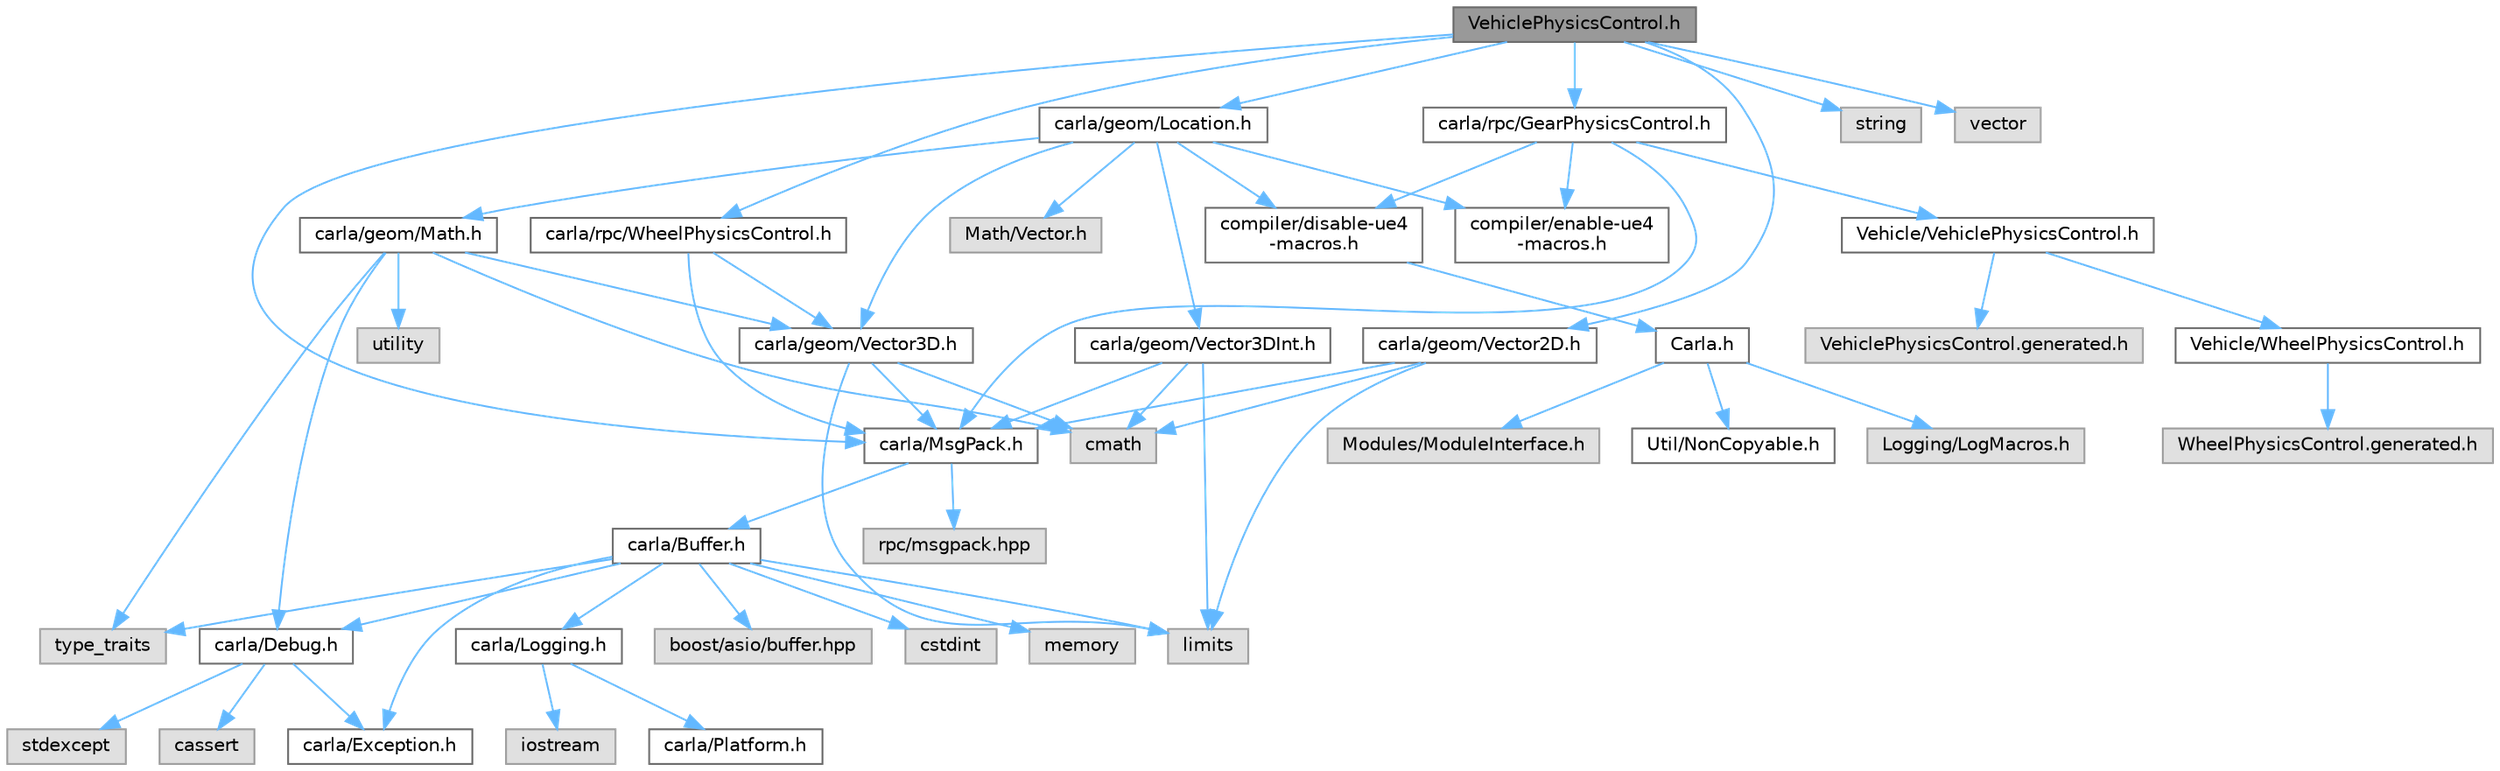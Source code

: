 digraph "VehiclePhysicsControl.h"
{
 // INTERACTIVE_SVG=YES
 // LATEX_PDF_SIZE
  bgcolor="transparent";
  edge [fontname=Helvetica,fontsize=10,labelfontname=Helvetica,labelfontsize=10];
  node [fontname=Helvetica,fontsize=10,shape=box,height=0.2,width=0.4];
  Node1 [id="Node000001",label="VehiclePhysicsControl.h",height=0.2,width=0.4,color="gray40", fillcolor="grey60", style="filled", fontcolor="black",tooltip=" "];
  Node1 -> Node2 [id="edge1_Node000001_Node000002",color="steelblue1",style="solid",tooltip=" "];
  Node2 [id="Node000002",label="carla/MsgPack.h",height=0.2,width=0.4,color="grey40", fillcolor="white", style="filled",URL="$d9/d6f/MsgPack_8h.html",tooltip=" "];
  Node2 -> Node3 [id="edge2_Node000002_Node000003",color="steelblue1",style="solid",tooltip=" "];
  Node3 [id="Node000003",label="carla/Buffer.h",height=0.2,width=0.4,color="grey40", fillcolor="white", style="filled",URL="$d2/dda/carla_2Buffer_8h.html",tooltip=" "];
  Node3 -> Node4 [id="edge3_Node000003_Node000004",color="steelblue1",style="solid",tooltip=" "];
  Node4 [id="Node000004",label="carla/Debug.h",height=0.2,width=0.4,color="grey40", fillcolor="white", style="filled",URL="$d4/deb/Debug_8h.html",tooltip=" "];
  Node4 -> Node5 [id="edge4_Node000004_Node000005",color="steelblue1",style="solid",tooltip=" "];
  Node5 [id="Node000005",label="carla/Exception.h",height=0.2,width=0.4,color="grey40", fillcolor="white", style="filled",URL="$d8/d8a/Exception_8h.html",tooltip=" "];
  Node4 -> Node6 [id="edge5_Node000004_Node000006",color="steelblue1",style="solid",tooltip=" "];
  Node6 [id="Node000006",label="stdexcept",height=0.2,width=0.4,color="grey60", fillcolor="#E0E0E0", style="filled",tooltip=" "];
  Node4 -> Node7 [id="edge6_Node000004_Node000007",color="steelblue1",style="solid",tooltip=" "];
  Node7 [id="Node000007",label="cassert",height=0.2,width=0.4,color="grey60", fillcolor="#E0E0E0", style="filled",tooltip=" "];
  Node3 -> Node5 [id="edge7_Node000003_Node000005",color="steelblue1",style="solid",tooltip=" "];
  Node3 -> Node8 [id="edge8_Node000003_Node000008",color="steelblue1",style="solid",tooltip=" "];
  Node8 [id="Node000008",label="carla/Logging.h",height=0.2,width=0.4,color="grey40", fillcolor="white", style="filled",URL="$de/d87/Logging_8h.html",tooltip=" "];
  Node8 -> Node9 [id="edge9_Node000008_Node000009",color="steelblue1",style="solid",tooltip=" "];
  Node9 [id="Node000009",label="carla/Platform.h",height=0.2,width=0.4,color="grey40", fillcolor="white", style="filled",URL="$d9/dd0/Platform_8h.html",tooltip=" "];
  Node8 -> Node10 [id="edge10_Node000008_Node000010",color="steelblue1",style="solid",tooltip=" "];
  Node10 [id="Node000010",label="iostream",height=0.2,width=0.4,color="grey60", fillcolor="#E0E0E0", style="filled",tooltip=" "];
  Node3 -> Node11 [id="edge11_Node000003_Node000011",color="steelblue1",style="solid",tooltip=" "];
  Node11 [id="Node000011",label="boost/asio/buffer.hpp",height=0.2,width=0.4,color="grey60", fillcolor="#E0E0E0", style="filled",tooltip=" "];
  Node3 -> Node12 [id="edge12_Node000003_Node000012",color="steelblue1",style="solid",tooltip=" "];
  Node12 [id="Node000012",label="cstdint",height=0.2,width=0.4,color="grey60", fillcolor="#E0E0E0", style="filled",tooltip=" "];
  Node3 -> Node13 [id="edge13_Node000003_Node000013",color="steelblue1",style="solid",tooltip=" "];
  Node13 [id="Node000013",label="limits",height=0.2,width=0.4,color="grey60", fillcolor="#E0E0E0", style="filled",tooltip=" "];
  Node3 -> Node14 [id="edge14_Node000003_Node000014",color="steelblue1",style="solid",tooltip=" "];
  Node14 [id="Node000014",label="memory",height=0.2,width=0.4,color="grey60", fillcolor="#E0E0E0", style="filled",tooltip=" "];
  Node3 -> Node15 [id="edge15_Node000003_Node000015",color="steelblue1",style="solid",tooltip=" "];
  Node15 [id="Node000015",label="type_traits",height=0.2,width=0.4,color="grey60", fillcolor="#E0E0E0", style="filled",tooltip=" "];
  Node2 -> Node16 [id="edge16_Node000002_Node000016",color="steelblue1",style="solid",tooltip=" "];
  Node16 [id="Node000016",label="rpc/msgpack.hpp",height=0.2,width=0.4,color="grey60", fillcolor="#E0E0E0", style="filled",tooltip=" "];
  Node1 -> Node17 [id="edge17_Node000001_Node000017",color="steelblue1",style="solid",tooltip=" "];
  Node17 [id="Node000017",label="carla/geom/Location.h",height=0.2,width=0.4,color="grey40", fillcolor="white", style="filled",URL="$d9/d8b/geom_2Location_8h.html",tooltip=" "];
  Node17 -> Node18 [id="edge18_Node000017_Node000018",color="steelblue1",style="solid",tooltip=" "];
  Node18 [id="Node000018",label="carla/geom/Vector3D.h",height=0.2,width=0.4,color="grey40", fillcolor="white", style="filled",URL="$de/d70/geom_2Vector3D_8h.html",tooltip=" "];
  Node18 -> Node2 [id="edge19_Node000018_Node000002",color="steelblue1",style="solid",tooltip=" "];
  Node18 -> Node19 [id="edge20_Node000018_Node000019",color="steelblue1",style="solid",tooltip=" "];
  Node19 [id="Node000019",label="cmath",height=0.2,width=0.4,color="grey60", fillcolor="#E0E0E0", style="filled",tooltip=" "];
  Node18 -> Node13 [id="edge21_Node000018_Node000013",color="steelblue1",style="solid",tooltip=" "];
  Node17 -> Node20 [id="edge22_Node000017_Node000020",color="steelblue1",style="solid",tooltip=" "];
  Node20 [id="Node000020",label="carla/geom/Vector3DInt.h",height=0.2,width=0.4,color="grey40", fillcolor="white", style="filled",URL="$d1/da4/Vector3DInt_8h.html",tooltip=" "];
  Node20 -> Node2 [id="edge23_Node000020_Node000002",color="steelblue1",style="solid",tooltip=" "];
  Node20 -> Node19 [id="edge24_Node000020_Node000019",color="steelblue1",style="solid",tooltip=" "];
  Node20 -> Node13 [id="edge25_Node000020_Node000013",color="steelblue1",style="solid",tooltip=" "];
  Node17 -> Node21 [id="edge26_Node000017_Node000021",color="steelblue1",style="solid",tooltip=" "];
  Node21 [id="Node000021",label="carla/geom/Math.h",height=0.2,width=0.4,color="grey40", fillcolor="white", style="filled",URL="$db/d8a/Math_8h.html",tooltip=" "];
  Node21 -> Node4 [id="edge27_Node000021_Node000004",color="steelblue1",style="solid",tooltip=" "];
  Node21 -> Node18 [id="edge28_Node000021_Node000018",color="steelblue1",style="solid",tooltip=" "];
  Node21 -> Node19 [id="edge29_Node000021_Node000019",color="steelblue1",style="solid",tooltip=" "];
  Node21 -> Node15 [id="edge30_Node000021_Node000015",color="steelblue1",style="solid",tooltip=" "];
  Node21 -> Node22 [id="edge31_Node000021_Node000022",color="steelblue1",style="solid",tooltip=" "];
  Node22 [id="Node000022",label="utility",height=0.2,width=0.4,color="grey60", fillcolor="#E0E0E0", style="filled",tooltip=" "];
  Node17 -> Node23 [id="edge32_Node000017_Node000023",color="steelblue1",style="solid",tooltip=" "];
  Node23 [id="Node000023",label="compiler/enable-ue4\l-macros.h",height=0.2,width=0.4,color="grey40", fillcolor="white", style="filled",URL="$d9/da2/enable-ue4-macros_8h.html",tooltip=" "];
  Node17 -> Node24 [id="edge33_Node000017_Node000024",color="steelblue1",style="solid",tooltip=" "];
  Node24 [id="Node000024",label="Math/Vector.h",height=0.2,width=0.4,color="grey60", fillcolor="#E0E0E0", style="filled",tooltip=" "];
  Node17 -> Node25 [id="edge34_Node000017_Node000025",color="steelblue1",style="solid",tooltip=" "];
  Node25 [id="Node000025",label="compiler/disable-ue4\l-macros.h",height=0.2,width=0.4,color="grey40", fillcolor="white", style="filled",URL="$d2/d02/disable-ue4-macros_8h.html",tooltip=" "];
  Node25 -> Node26 [id="edge35_Node000025_Node000026",color="steelblue1",style="solid",tooltip=" "];
  Node26 [id="Node000026",label="Carla.h",height=0.2,width=0.4,color="grey40", fillcolor="white", style="filled",URL="$d7/d7d/Carla_8h.html",tooltip=" "];
  Node26 -> Node27 [id="edge36_Node000026_Node000027",color="steelblue1",style="solid",tooltip=" "];
  Node27 [id="Node000027",label="Util/NonCopyable.h",height=0.2,width=0.4,color="grey40", fillcolor="white", style="filled",URL="$d4/d57/Unreal_2CarlaUE4_2Plugins_2Carla_2Source_2Carla_2Util_2NonCopyable_8h.html",tooltip=" "];
  Node26 -> Node28 [id="edge37_Node000026_Node000028",color="steelblue1",style="solid",tooltip=" "];
  Node28 [id="Node000028",label="Logging/LogMacros.h",height=0.2,width=0.4,color="grey60", fillcolor="#E0E0E0", style="filled",tooltip=" "];
  Node26 -> Node29 [id="edge38_Node000026_Node000029",color="steelblue1",style="solid",tooltip=" "];
  Node29 [id="Node000029",label="Modules/ModuleInterface.h",height=0.2,width=0.4,color="grey60", fillcolor="#E0E0E0", style="filled",tooltip=" "];
  Node1 -> Node30 [id="edge39_Node000001_Node000030",color="steelblue1",style="solid",tooltip=" "];
  Node30 [id="Node000030",label="carla/geom/Vector2D.h",height=0.2,width=0.4,color="grey40", fillcolor="white", style="filled",URL="$d7/d26/geom_2Vector2D_8h.html",tooltip=" "];
  Node30 -> Node2 [id="edge40_Node000030_Node000002",color="steelblue1",style="solid",tooltip=" "];
  Node30 -> Node19 [id="edge41_Node000030_Node000019",color="steelblue1",style="solid",tooltip=" "];
  Node30 -> Node13 [id="edge42_Node000030_Node000013",color="steelblue1",style="solid",tooltip=" "];
  Node1 -> Node31 [id="edge43_Node000001_Node000031",color="steelblue1",style="solid",tooltip=" "];
  Node31 [id="Node000031",label="carla/rpc/GearPhysicsControl.h",height=0.2,width=0.4,color="grey40", fillcolor="white", style="filled",URL="$d1/d8e/GearPhysicsControl_8h.html",tooltip=" "];
  Node31 -> Node2 [id="edge44_Node000031_Node000002",color="steelblue1",style="solid",tooltip=" "];
  Node31 -> Node23 [id="edge45_Node000031_Node000023",color="steelblue1",style="solid",tooltip=" "];
  Node31 -> Node32 [id="edge46_Node000031_Node000032",color="steelblue1",style="solid",tooltip=" "];
  Node32 [id="Node000032",label="Vehicle/VehiclePhysicsControl.h",height=0.2,width=0.4,color="grey40", fillcolor="white", style="filled",URL="$d3/d90/Unreal_2CarlaUE4_2Plugins_2Carla_2Source_2Carla_2Vehicle_2VehiclePhysicsControl_8h.html",tooltip=" "];
  Node32 -> Node33 [id="edge47_Node000032_Node000033",color="steelblue1",style="solid",tooltip=" "];
  Node33 [id="Node000033",label="Vehicle/WheelPhysicsControl.h",height=0.2,width=0.4,color="grey40", fillcolor="white", style="filled",URL="$dd/d7d/Unreal_2CarlaUE4_2Plugins_2Carla_2Source_2Carla_2Vehicle_2WheelPhysicsControl_8h.html",tooltip=" "];
  Node33 -> Node34 [id="edge48_Node000033_Node000034",color="steelblue1",style="solid",tooltip=" "];
  Node34 [id="Node000034",label="WheelPhysicsControl.generated.h",height=0.2,width=0.4,color="grey60", fillcolor="#E0E0E0", style="filled",tooltip=" "];
  Node32 -> Node35 [id="edge49_Node000032_Node000035",color="steelblue1",style="solid",tooltip=" "];
  Node35 [id="Node000035",label="VehiclePhysicsControl.generated.h",height=0.2,width=0.4,color="grey60", fillcolor="#E0E0E0", style="filled",tooltip=" "];
  Node31 -> Node25 [id="edge50_Node000031_Node000025",color="steelblue1",style="solid",tooltip=" "];
  Node1 -> Node36 [id="edge51_Node000001_Node000036",color="steelblue1",style="solid",tooltip=" "];
  Node36 [id="Node000036",label="carla/rpc/WheelPhysicsControl.h",height=0.2,width=0.4,color="grey40", fillcolor="white", style="filled",URL="$df/d2b/LibCarla_2source_2carla_2rpc_2WheelPhysicsControl_8h.html",tooltip=" "];
  Node36 -> Node18 [id="edge52_Node000036_Node000018",color="steelblue1",style="solid",tooltip=" "];
  Node36 -> Node2 [id="edge53_Node000036_Node000002",color="steelblue1",style="solid",tooltip=" "];
  Node1 -> Node37 [id="edge54_Node000001_Node000037",color="steelblue1",style="solid",tooltip=" "];
  Node37 [id="Node000037",label="string",height=0.2,width=0.4,color="grey60", fillcolor="#E0E0E0", style="filled",tooltip=" "];
  Node1 -> Node38 [id="edge55_Node000001_Node000038",color="steelblue1",style="solid",tooltip=" "];
  Node38 [id="Node000038",label="vector",height=0.2,width=0.4,color="grey60", fillcolor="#E0E0E0", style="filled",tooltip=" "];
}
